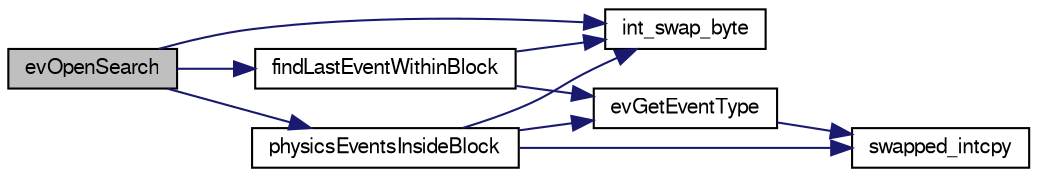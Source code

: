 digraph "evOpenSearch"
{
  bgcolor="transparent";
  edge [fontname="FreeSans",fontsize="10",labelfontname="FreeSans",labelfontsize="10"];
  node [fontname="FreeSans",fontsize="10",shape=record];
  rankdir="LR";
  Node1 [label="evOpenSearch",height=0.2,width=0.4,color="black", fillcolor="grey75", style="filled" fontcolor="black"];
  Node1 -> Node2 [color="midnightblue",fontsize="10",style="solid",fontname="FreeSans"];
  Node2 [label="findLastEventWithinBlock",height=0.2,width=0.4,color="black",URL="$d9/dca/evio_8c.html#a93c27e92d297701d570d9526101bcb1a"];
  Node2 -> Node3 [color="midnightblue",fontsize="10",style="solid",fontname="FreeSans"];
  Node3 [label="int_swap_byte",height=0.2,width=0.4,color="black",URL="$d9/dca/evio_8c.html#af1412e237e0cf96798f8ee8c3e87b9cc"];
  Node2 -> Node4 [color="midnightblue",fontsize="10",style="solid",fontname="FreeSans"];
  Node4 [label="evGetEventType",height=0.2,width=0.4,color="black",URL="$d9/dca/evio_8c.html#a3b3a9e2bd8bc99620c991ff6da7d554e"];
  Node4 -> Node5 [color="midnightblue",fontsize="10",style="solid",fontname="FreeSans"];
  Node5 [label="swapped_intcpy",height=0.2,width=0.4,color="black",URL="$d9/dca/evio_8c.html#a8941d1ffdddcc0ce2d4612dc50fcd52f"];
  Node1 -> Node3 [color="midnightblue",fontsize="10",style="solid",fontname="FreeSans"];
  Node1 -> Node6 [color="midnightblue",fontsize="10",style="solid",fontname="FreeSans"];
  Node6 [label="physicsEventsInsideBlock",height=0.2,width=0.4,color="black",URL="$d9/dca/evio_8c.html#aae5ac45ac550156c24414bb20a25816d"];
  Node6 -> Node5 [color="midnightblue",fontsize="10",style="solid",fontname="FreeSans"];
  Node6 -> Node3 [color="midnightblue",fontsize="10",style="solid",fontname="FreeSans"];
  Node6 -> Node4 [color="midnightblue",fontsize="10",style="solid",fontname="FreeSans"];
}

